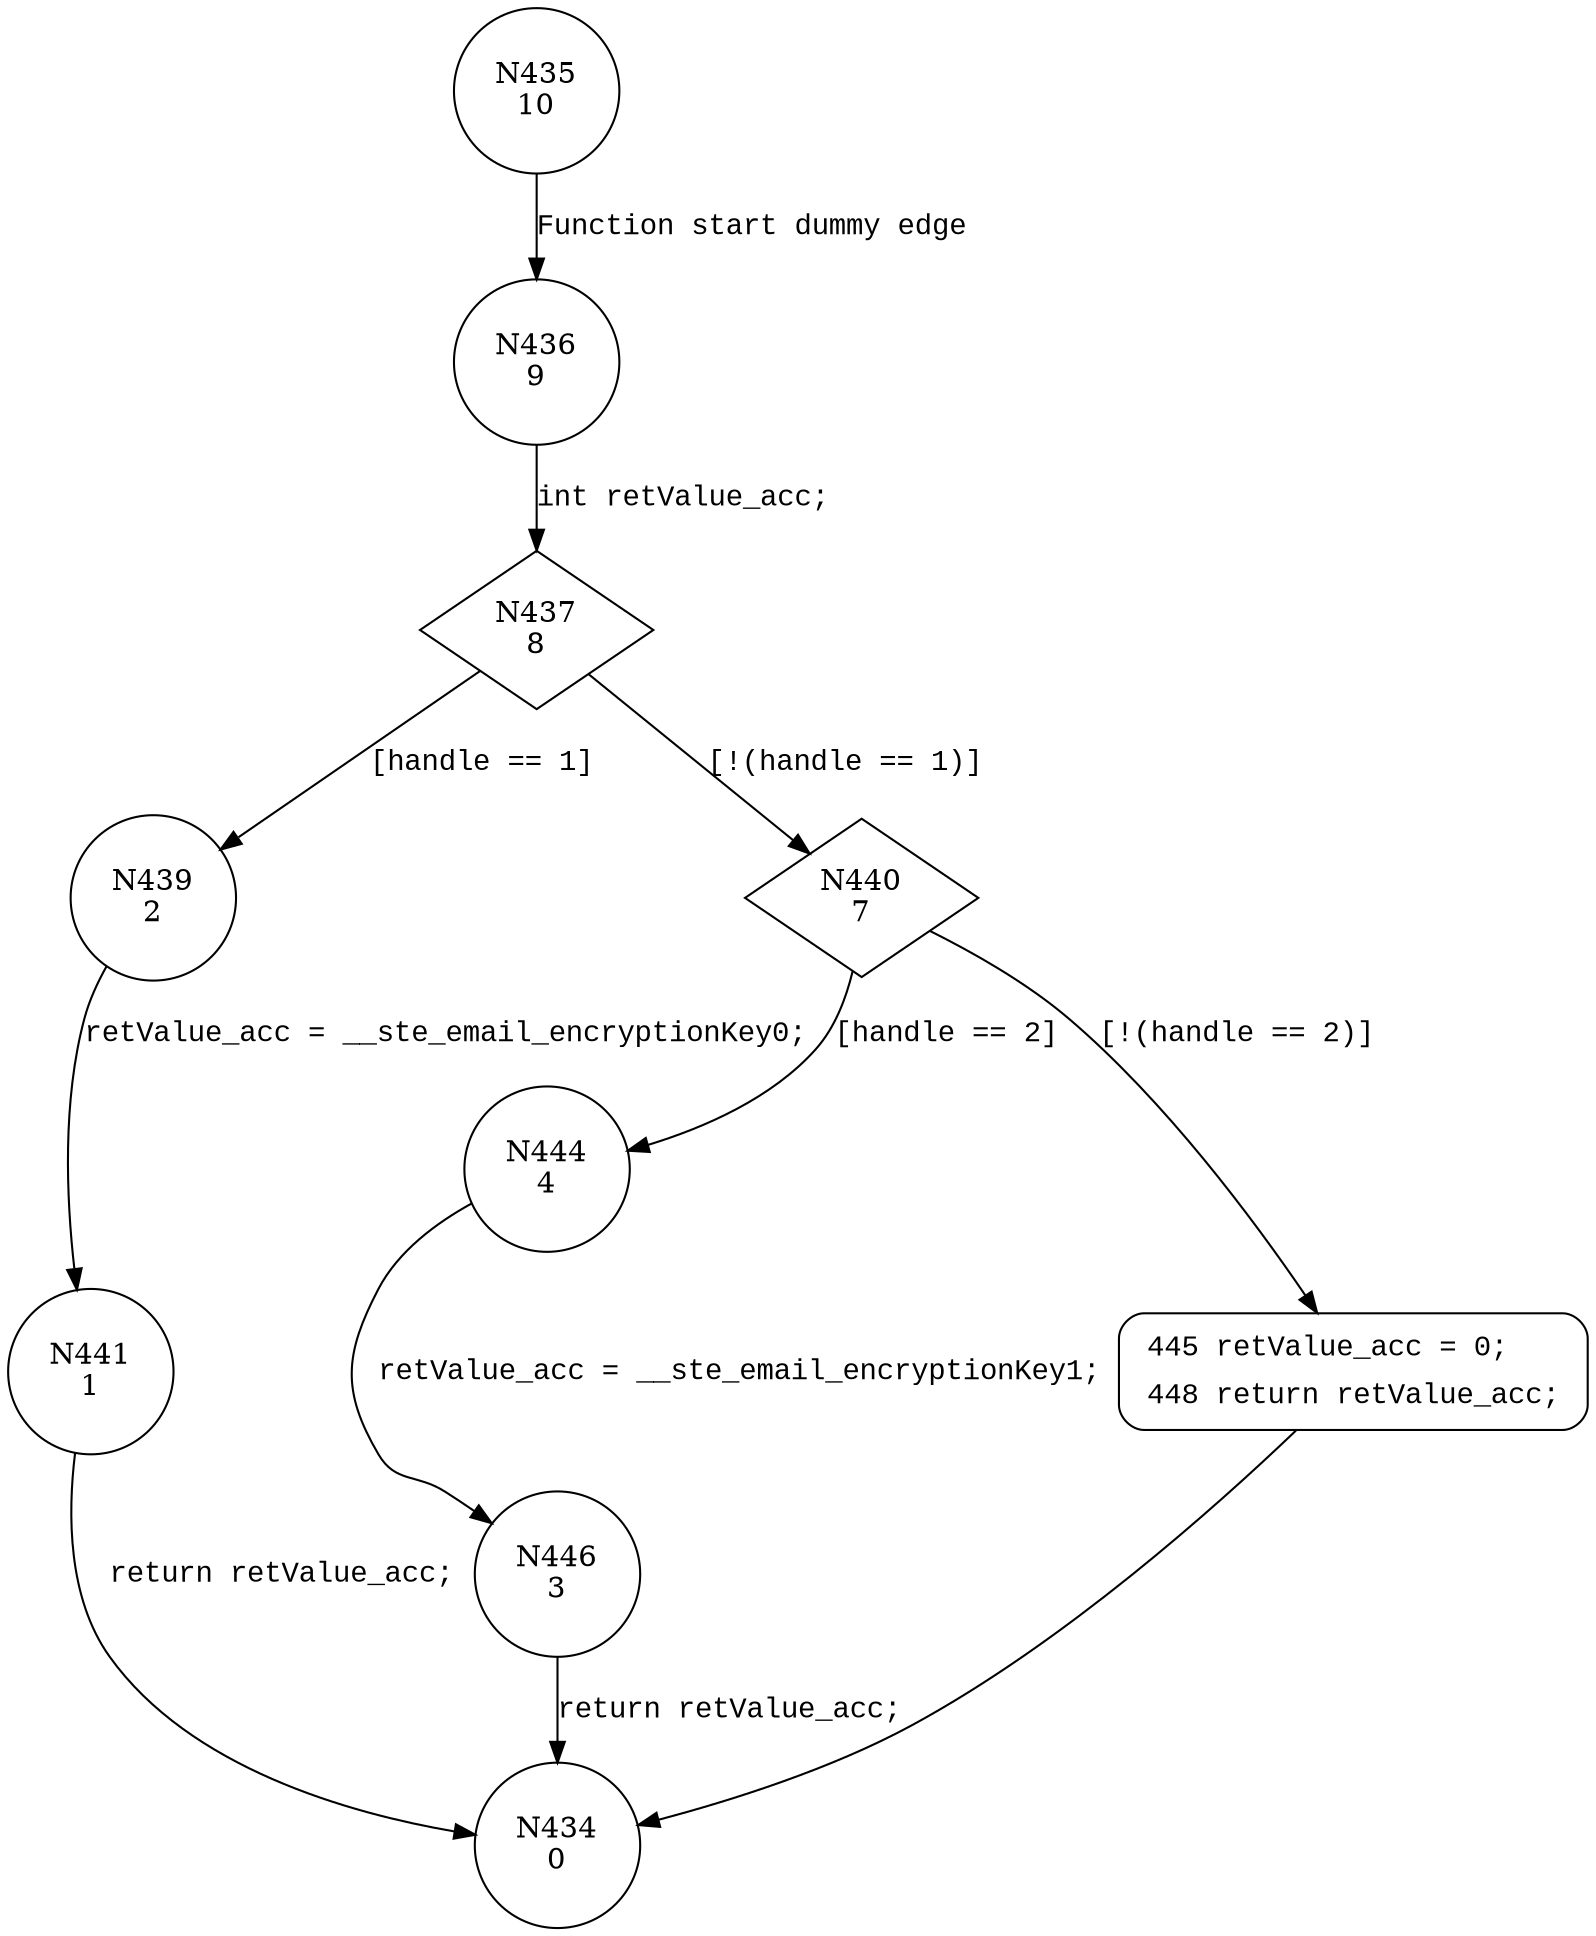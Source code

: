 digraph getEmailEncryptionKey {
435 [shape="circle" label="N435\n10"]
436 [shape="circle" label="N436\n9"]
437 [shape="diamond" label="N437\n8"]
439 [shape="circle" label="N439\n2"]
440 [shape="diamond" label="N440\n7"]
444 [shape="circle" label="N444\n4"]
445 [shape="circle" label="N445\n6"]
446 [shape="circle" label="N446\n3"]
441 [shape="circle" label="N441\n1"]
434 [shape="circle" label="N434\n0"]
445 [style="filled,bold" penwidth="1" fillcolor="white" fontname="Courier New" shape="Mrecord" label=<<table border="0" cellborder="0" cellpadding="3" bgcolor="white"><tr><td align="right">445</td><td align="left">retValue_acc = 0;</td></tr><tr><td align="right">448</td><td align="left">return retValue_acc;</td></tr></table>>]
445 -> 434[label=""]
435 -> 436 [label="Function start dummy edge" fontname="Courier New"]
437 -> 439 [label="[handle == 1]" fontname="Courier New"]
437 -> 440 [label="[!(handle == 1)]" fontname="Courier New"]
440 -> 444 [label="[handle == 2]" fontname="Courier New"]
440 -> 445 [label="[!(handle == 2)]" fontname="Courier New"]
444 -> 446 [label="retValue_acc = __ste_email_encryptionKey1;" fontname="Courier New"]
439 -> 441 [label="retValue_acc = __ste_email_encryptionKey0;" fontname="Courier New"]
436 -> 437 [label="int retValue_acc;" fontname="Courier New"]
446 -> 434 [label="return retValue_acc;" fontname="Courier New"]
441 -> 434 [label="return retValue_acc;" fontname="Courier New"]
}